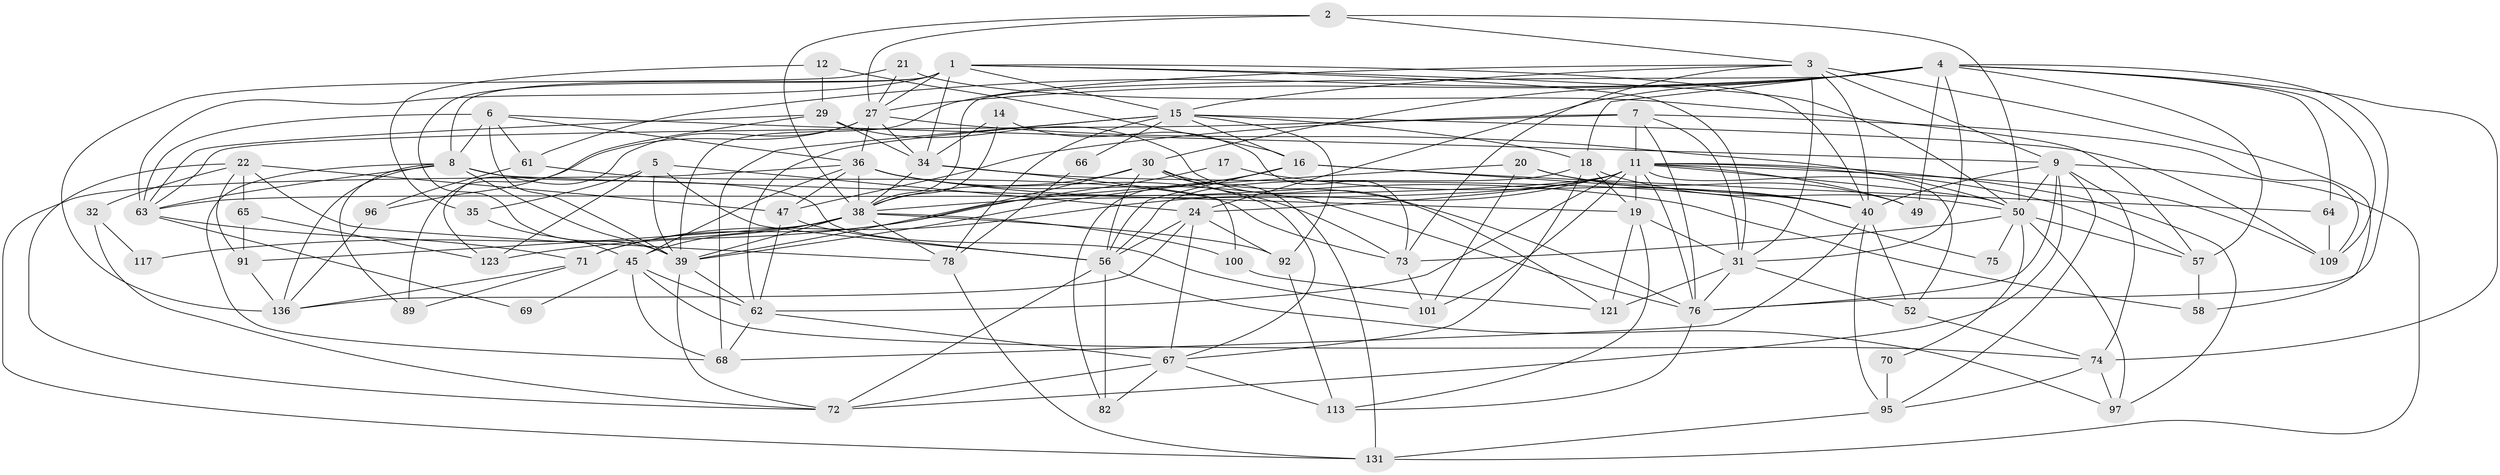 // original degree distribution, {4: 0.2585034013605442, 3: 0.29931972789115646, 5: 0.24489795918367346, 6: 0.034013605442176874, 7: 0.05442176870748299, 2: 0.10204081632653061, 8: 0.006802721088435374}
// Generated by graph-tools (version 1.1) at 2025/14/03/09/25 04:14:52]
// undirected, 73 vertices, 208 edges
graph export_dot {
graph [start="1"]
  node [color=gray90,style=filled];
  1 [super="+133+144+93"];
  2 [super="+26"];
  3 [super="+85+37+104"];
  4 [super="+99+110"];
  5;
  6 [super="+28+43"];
  7 [super="+94"];
  8 [super="+128+13"];
  9 [super="+33+10"];
  11 [super="+42+23+25"];
  12;
  14;
  15 [super="+77"];
  16 [super="+145"];
  17;
  18 [super="+140"];
  19 [super="+102"];
  20;
  21;
  22 [super="+106"];
  24 [super="+86"];
  27 [super="+41"];
  29;
  30 [super="+105"];
  31 [super="+80"];
  32;
  34 [super="+90+114"];
  35;
  36 [super="+48"];
  38 [super="+122+44+120+60"];
  39 [super="+141+98"];
  40 [super="+112+59"];
  45 [super="+55"];
  47 [super="+118"];
  49;
  50 [super="+88"];
  52;
  56 [super="+103"];
  57 [super="+125"];
  58 [super="+127"];
  61;
  62;
  63 [super="+81"];
  64;
  65;
  66;
  67;
  68;
  69;
  70;
  71 [super="+142+134"];
  72;
  73 [super="+111"];
  74 [super="+135+79"];
  75;
  76 [super="+87"];
  78;
  82;
  89;
  91;
  92;
  95 [super="+132"];
  96;
  97;
  100;
  101 [super="+107"];
  109 [super="+115"];
  113;
  117;
  121;
  123;
  131;
  136 [super="+147"];
  1 -- 31;
  1 -- 15;
  1 -- 50;
  1 -- 63;
  1 -- 34;
  1 -- 40;
  1 -- 27;
  1 -- 8;
  1 -- 39;
  2 -- 27;
  2 -- 50;
  2 -- 38;
  2 -- 3;
  3 -- 39;
  3 -- 15;
  3 -- 40;
  3 -- 9 [weight=2];
  3 -- 58;
  3 -- 73;
  3 -- 31;
  4 -- 27;
  4 -- 61;
  4 -- 64;
  4 -- 18;
  4 -- 57;
  4 -- 30;
  4 -- 38;
  4 -- 49;
  4 -- 74;
  4 -- 76;
  4 -- 109;
  4 -- 31;
  4 -- 24;
  5 -- 35;
  5 -- 56;
  5 -- 123;
  5 -- 39;
  5 -- 24;
  6 -- 63 [weight=2];
  6 -- 9 [weight=2];
  6 -- 36;
  6 -- 39;
  6 -- 8 [weight=2];
  6 -- 61;
  7 -- 76;
  7 -- 47;
  7 -- 11;
  7 -- 31;
  7 -- 63 [weight=2];
  7 -- 109;
  8 -- 63;
  8 -- 136 [weight=2];
  8 -- 89;
  8 -- 19;
  8 -- 68;
  8 -- 39;
  8 -- 101;
  9 -- 50;
  9 -- 72;
  9 -- 95;
  9 -- 76;
  9 -- 131;
  9 -- 74;
  9 -- 40 [weight=2];
  11 -- 97;
  11 -- 101;
  11 -- 71 [weight=3];
  11 -- 49;
  11 -- 57;
  11 -- 62;
  11 -- 19;
  11 -- 52;
  11 -- 50;
  11 -- 24;
  11 -- 38 [weight=2];
  11 -- 109;
  11 -- 76;
  11 -- 63;
  12 -- 35;
  12 -- 29;
  12 -- 16;
  14 -- 34;
  14 -- 73;
  14 -- 38;
  15 -- 66;
  15 -- 68;
  15 -- 78;
  15 -- 92;
  15 -- 62;
  15 -- 16;
  15 -- 18;
  15 -- 109;
  16 -- 64;
  16 -- 82;
  16 -- 39;
  16 -- 56;
  16 -- 40;
  17 -- 71;
  17 -- 40;
  18 -- 67;
  18 -- 56;
  18 -- 19;
  18 -- 50;
  19 -- 113;
  19 -- 121;
  19 -- 31;
  20 -- 123;
  20 -- 101;
  20 -- 49;
  20 -- 40;
  21 -- 57;
  21 -- 136;
  21 -- 27;
  22 -- 91;
  22 -- 72;
  22 -- 65;
  22 -- 32;
  22 -- 78;
  22 -- 47;
  24 -- 67;
  24 -- 56;
  24 -- 92;
  24 -- 136;
  27 -- 96;
  27 -- 34;
  27 -- 50;
  27 -- 36;
  27 -- 123;
  29 -- 89;
  29 -- 121;
  29 -- 34;
  29 -- 63;
  30 -- 67;
  30 -- 131;
  30 -- 56;
  30 -- 76;
  30 -- 38;
  30 -- 39;
  31 -- 76;
  31 -- 52;
  31 -- 121;
  32 -- 72;
  32 -- 117;
  34 -- 100;
  34 -- 75;
  34 -- 38;
  35 -- 45;
  36 -- 58;
  36 -- 131;
  36 -- 73;
  36 -- 76;
  36 -- 47;
  36 -- 38;
  36 -- 45;
  38 -- 91;
  38 -- 100;
  38 -- 92;
  38 -- 45 [weight=2];
  38 -- 78;
  38 -- 117;
  38 -- 39;
  39 -- 72;
  39 -- 62;
  40 -- 52;
  40 -- 68;
  40 -- 95;
  45 -- 68;
  45 -- 69;
  45 -- 74;
  45 -- 62;
  47 -- 62;
  47 -- 56;
  50 -- 97;
  50 -- 70;
  50 -- 73;
  50 -- 75;
  50 -- 57;
  52 -- 74;
  56 -- 97;
  56 -- 82;
  56 -- 72;
  57 -- 58 [weight=2];
  61 -- 73;
  61 -- 96;
  62 -- 68;
  62 -- 67;
  63 -- 69;
  63 -- 71;
  64 -- 109;
  65 -- 91;
  65 -- 123;
  66 -- 78;
  67 -- 72;
  67 -- 82;
  67 -- 113;
  70 -- 95;
  71 -- 136;
  71 -- 89;
  73 -- 101;
  74 -- 97;
  74 -- 95;
  76 -- 113;
  78 -- 131;
  91 -- 136;
  92 -- 113;
  95 -- 131;
  96 -- 136;
  100 -- 121;
}
